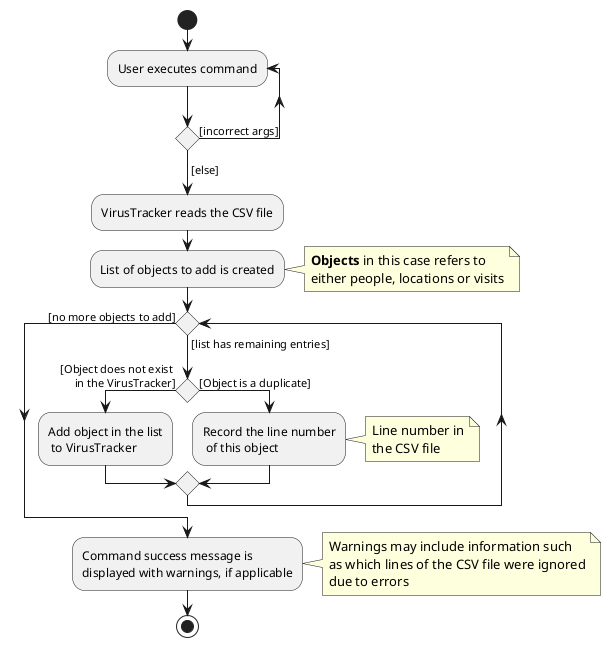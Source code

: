 @startuml
start

'Since the beta syntax does not support placing the condition outside the
'diamond we place it as the true branch instead.

repeat :User executes command;
repeat while () is ([incorrect args])
->[else];

:VirusTracker reads the CSV file;
:List of objects to add is created;

note right
    **Objects** in this case refers to
    either people, locations or visits
endnote

while () is ([list has remaining entries])
    if () then ( [Object does not exist
      in the VirusTracker])
        :Add object in the list
         to VirusTracker;
    else ([Object is a duplicate])
        :Record the line number
         of this object;
        note right
            Line number in
            the CSV file
        endnote
endif
endwhile ([no more objects to add])


:Command success message is
displayed with warnings, if applicable;
note right
Warnings may include information such
as which lines of the CSV file were ignored
due to errors
endnote
stop

@enduml
